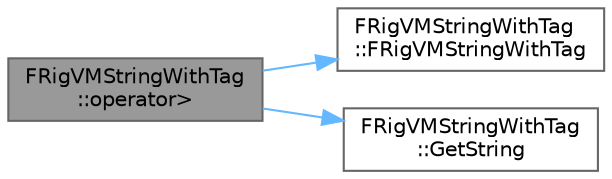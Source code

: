 digraph "FRigVMStringWithTag::operator&gt;"
{
 // INTERACTIVE_SVG=YES
 // LATEX_PDF_SIZE
  bgcolor="transparent";
  edge [fontname=Helvetica,fontsize=10,labelfontname=Helvetica,labelfontsize=10];
  node [fontname=Helvetica,fontsize=10,shape=box,height=0.2,width=0.4];
  rankdir="LR";
  Node1 [id="Node000001",label="FRigVMStringWithTag\l::operator\>",height=0.2,width=0.4,color="gray40", fillcolor="grey60", style="filled", fontcolor="black",tooltip=" "];
  Node1 -> Node2 [id="edge1_Node000001_Node000002",color="steelblue1",style="solid",tooltip=" "];
  Node2 [id="Node000002",label="FRigVMStringWithTag\l::FRigVMStringWithTag",height=0.2,width=0.4,color="grey40", fillcolor="white", style="filled",URL="$d6/d4e/structFRigVMStringWithTag.html#a334a974875e32bd637c52e7bf86795be",tooltip=" "];
  Node1 -> Node3 [id="edge2_Node000001_Node000003",color="steelblue1",style="solid",tooltip=" "];
  Node3 [id="Node000003",label="FRigVMStringWithTag\l::GetString",height=0.2,width=0.4,color="grey40", fillcolor="white", style="filled",URL="$d6/d4e/structFRigVMStringWithTag.html#ae9de825d6fb74600509c9462ef1adf67",tooltip=" "];
}
